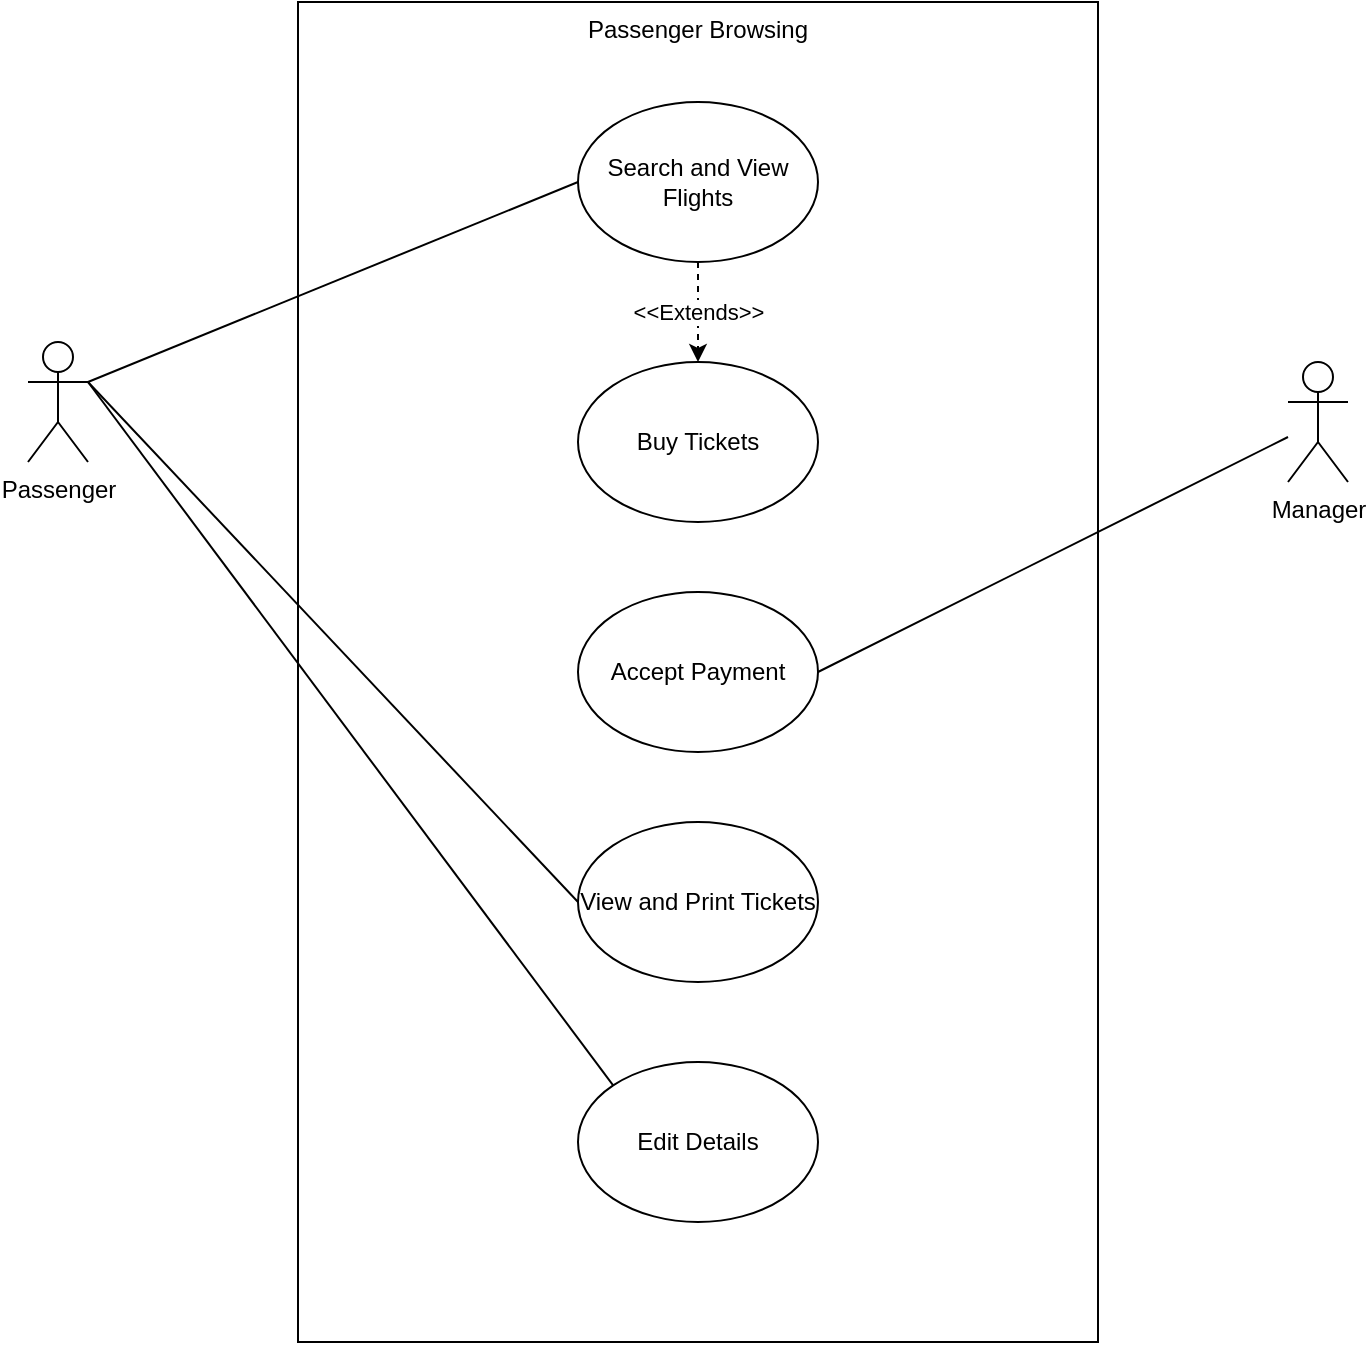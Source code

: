 <mxfile version="13.8.8" type="github">
  <diagram id="c7ljWsmcaIzB4k-6wbgI" name="Page-1">
    <mxGraphModel dx="1422" dy="762" grid="1" gridSize="10" guides="1" tooltips="1" connect="1" arrows="1" fold="1" page="1" pageScale="1" pageWidth="850" pageHeight="1100" math="0" shadow="0">
      <root>
        <mxCell id="0" />
        <mxCell id="1" parent="0" />
        <mxCell id="gyb43ap38p-NVdpNNSSF-1" value="Passenger Browsing" style="rounded=0;whiteSpace=wrap;html=1;verticalAlign=top;" vertex="1" parent="1">
          <mxGeometry x="225" y="50" width="400" height="670" as="geometry" />
        </mxCell>
        <mxCell id="gyb43ap38p-NVdpNNSSF-2" value="Passenger" style="shape=umlActor;verticalLabelPosition=bottom;verticalAlign=top;html=1;outlineConnect=0;" vertex="1" parent="1">
          <mxGeometry x="90" y="220" width="30" height="60" as="geometry" />
        </mxCell>
        <mxCell id="gyb43ap38p-NVdpNNSSF-3" value="Manager" style="shape=umlActor;verticalLabelPosition=bottom;verticalAlign=top;html=1;outlineConnect=0;" vertex="1" parent="1">
          <mxGeometry x="720" y="230" width="30" height="60" as="geometry" />
        </mxCell>
        <mxCell id="gyb43ap38p-NVdpNNSSF-4" value="Search and View Flights" style="ellipse;whiteSpace=wrap;html=1;" vertex="1" parent="1">
          <mxGeometry x="365" y="100" width="120" height="80" as="geometry" />
        </mxCell>
        <mxCell id="gyb43ap38p-NVdpNNSSF-5" value="Buy Tickets" style="ellipse;whiteSpace=wrap;html=1;" vertex="1" parent="1">
          <mxGeometry x="365" y="230" width="120" height="80" as="geometry" />
        </mxCell>
        <mxCell id="gyb43ap38p-NVdpNNSSF-6" value="&amp;lt;&amp;lt;Extends&amp;gt;&amp;gt;" style="endArrow=classic;html=1;exitX=0.5;exitY=1;exitDx=0;exitDy=0;entryX=0.5;entryY=0;entryDx=0;entryDy=0;dashed=1;" edge="1" parent="1" source="gyb43ap38p-NVdpNNSSF-4" target="gyb43ap38p-NVdpNNSSF-5">
          <mxGeometry width="50" height="50" relative="1" as="geometry">
            <mxPoint x="400" y="410" as="sourcePoint" />
            <mxPoint x="450" y="360" as="targetPoint" />
          </mxGeometry>
        </mxCell>
        <mxCell id="gyb43ap38p-NVdpNNSSF-7" value="Accept Payment" style="ellipse;whiteSpace=wrap;html=1;" vertex="1" parent="1">
          <mxGeometry x="365" y="345" width="120" height="80" as="geometry" />
        </mxCell>
        <mxCell id="gyb43ap38p-NVdpNNSSF-8" value="" style="endArrow=none;html=1;exitX=1;exitY=0.5;exitDx=0;exitDy=0;" edge="1" parent="1" source="gyb43ap38p-NVdpNNSSF-7" target="gyb43ap38p-NVdpNNSSF-3">
          <mxGeometry width="50" height="50" relative="1" as="geometry">
            <mxPoint x="400" y="410" as="sourcePoint" />
            <mxPoint x="450" y="360" as="targetPoint" />
          </mxGeometry>
        </mxCell>
        <mxCell id="gyb43ap38p-NVdpNNSSF-9" value="" style="endArrow=none;html=1;entryX=0;entryY=0.5;entryDx=0;entryDy=0;" edge="1" parent="1" target="gyb43ap38p-NVdpNNSSF-4">
          <mxGeometry width="50" height="50" relative="1" as="geometry">
            <mxPoint x="120" y="240" as="sourcePoint" />
            <mxPoint x="450" y="360" as="targetPoint" />
          </mxGeometry>
        </mxCell>
        <mxCell id="gyb43ap38p-NVdpNNSSF-10" value="View and Print Tickets" style="ellipse;whiteSpace=wrap;html=1;" vertex="1" parent="1">
          <mxGeometry x="365" y="460" width="120" height="80" as="geometry" />
        </mxCell>
        <mxCell id="gyb43ap38p-NVdpNNSSF-11" value="" style="endArrow=none;html=1;entryX=0;entryY=0.5;entryDx=0;entryDy=0;" edge="1" parent="1" target="gyb43ap38p-NVdpNNSSF-10">
          <mxGeometry width="50" height="50" relative="1" as="geometry">
            <mxPoint x="120" y="240" as="sourcePoint" />
            <mxPoint x="450" y="450" as="targetPoint" />
          </mxGeometry>
        </mxCell>
        <mxCell id="gyb43ap38p-NVdpNNSSF-12" value="Edit Details" style="ellipse;whiteSpace=wrap;html=1;" vertex="1" parent="1">
          <mxGeometry x="365" y="580" width="120" height="80" as="geometry" />
        </mxCell>
        <mxCell id="gyb43ap38p-NVdpNNSSF-13" value="" style="endArrow=none;html=1;entryX=0;entryY=0;entryDx=0;entryDy=0;" edge="1" parent="1" target="gyb43ap38p-NVdpNNSSF-12">
          <mxGeometry width="50" height="50" relative="1" as="geometry">
            <mxPoint x="120" y="240" as="sourcePoint" />
            <mxPoint x="450" y="450" as="targetPoint" />
          </mxGeometry>
        </mxCell>
      </root>
    </mxGraphModel>
  </diagram>
</mxfile>
